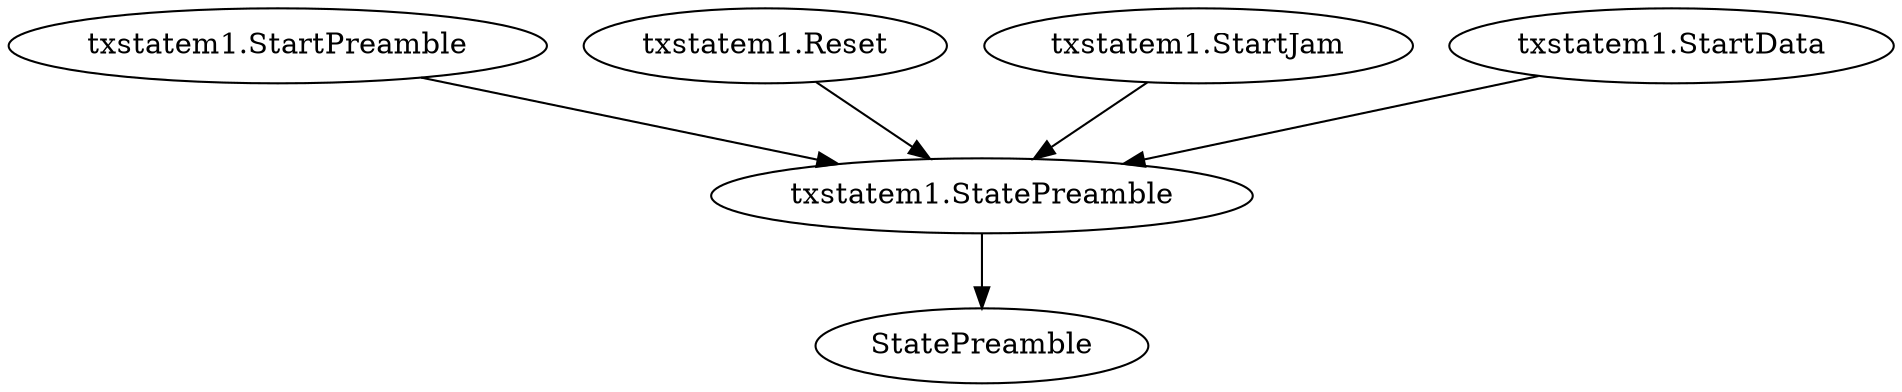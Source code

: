 strict digraph "" {
	"txstatem1.StartPreamble"	 [complexity=1,
		importance=0.0165163822775,
		rank=0.0165163822775];
	"txstatem1.StatePreamble"	 [complexity=0,
		importance=0.0110093977134,
		rank=0.0];
	"txstatem1.StartPreamble" -> "txstatem1.StatePreamble";
	StatePreamble	 [complexity=0,
		importance=0.00374068828864,
		rank=0.0];
	"txstatem1.StatePreamble" -> StatePreamble;
	"txstatem1.Reset"	 [complexity=1,
		importance=0.0358963839847,
		rank=0.0358963839847];
	"txstatem1.Reset" -> "txstatem1.StatePreamble";
	"txstatem1.StartJam"	 [complexity=2,
		importance=0.0322317700181,
		rank=0.0161158850091];
	"txstatem1.StartJam" -> "txstatem1.StatePreamble";
	"txstatem1.StartData"	 [complexity=2,
		importance=0.0316246490897,
		rank=0.0158123245448];
	"txstatem1.StartData" -> "txstatem1.StatePreamble";
}
